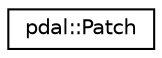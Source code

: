 digraph "Graphical Class Hierarchy"
{
  edge [fontname="Helvetica",fontsize="10",labelfontname="Helvetica",labelfontsize="10"];
  node [fontname="Helvetica",fontsize="10",shape=record];
  rankdir="LR";
  Node1 [label="pdal::Patch",height=0.2,width=0.4,color="black", fillcolor="white", style="filled",URL="$classpdal_1_1Patch.html"];
}
